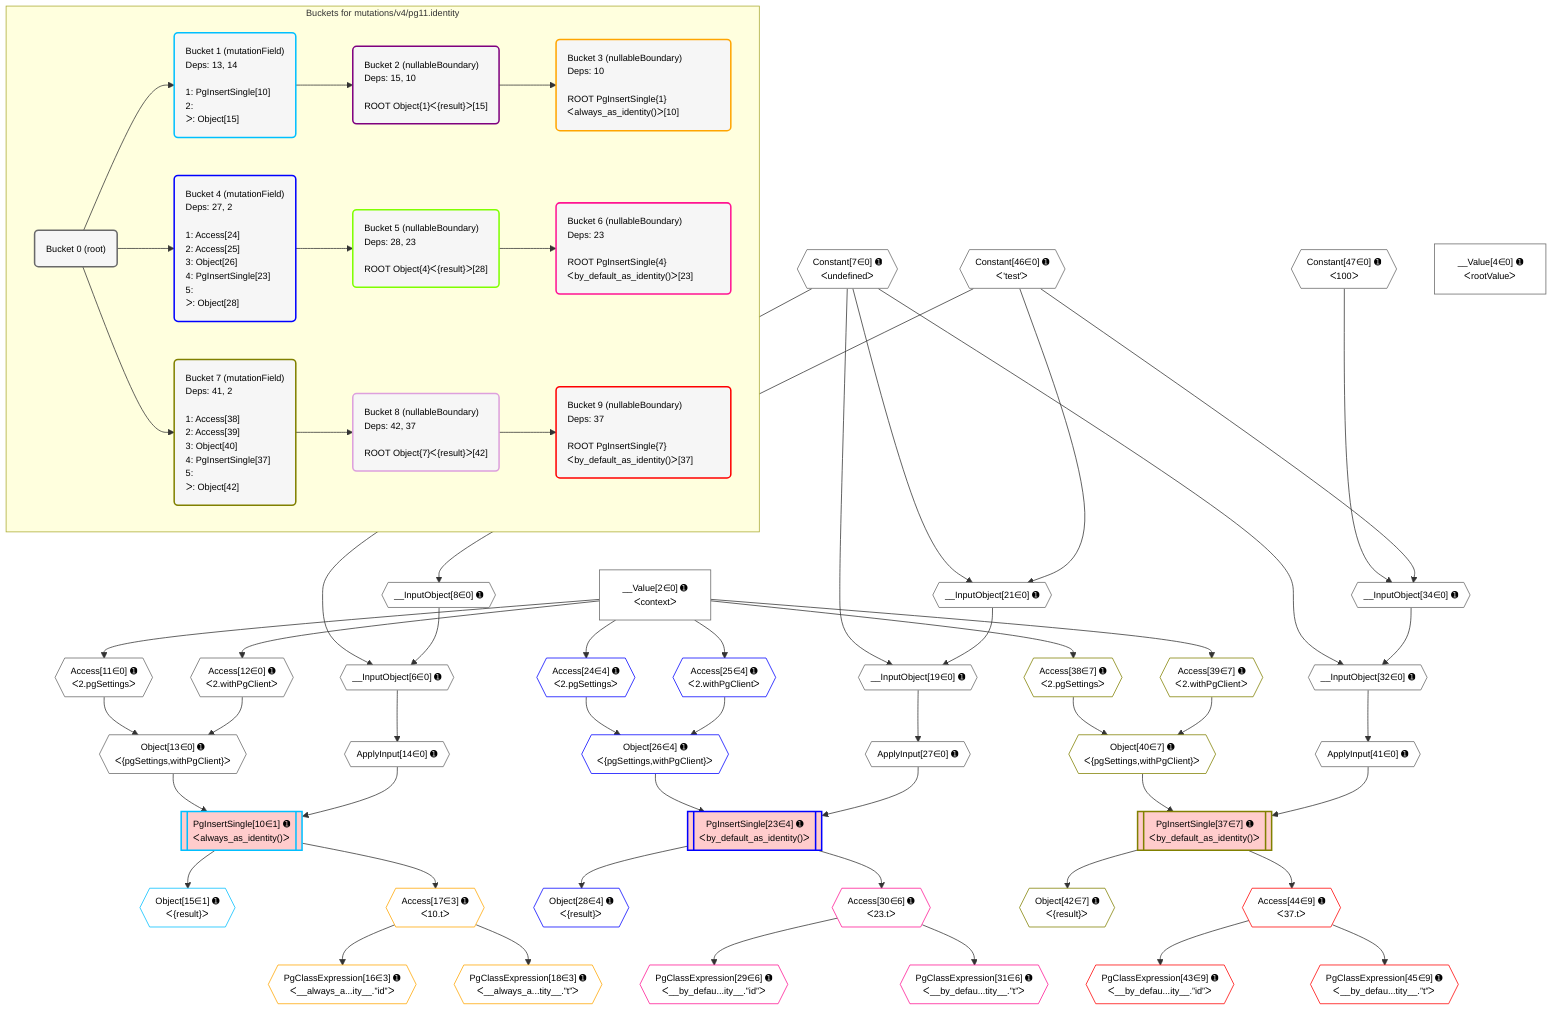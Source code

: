 %%{init: {'themeVariables': { 'fontSize': '12px'}}}%%
graph TD
    classDef path fill:#eee,stroke:#000,color:#000
    classDef plan fill:#fff,stroke-width:1px,color:#000
    classDef itemplan fill:#fff,stroke-width:2px,color:#000
    classDef unbatchedplan fill:#dff,stroke-width:1px,color:#000
    classDef sideeffectplan fill:#fcc,stroke-width:2px,color:#000
    classDef bucket fill:#f6f6f6,color:#000,stroke-width:2px,text-align:left


    %% plan dependencies
    __InputObject6{{"__InputObject[6∈0] ➊"}}:::plan
    Constant7{{"Constant[7∈0] ➊<br />ᐸundefinedᐳ"}}:::plan
    __InputObject8{{"__InputObject[8∈0] ➊"}}:::plan
    Constant7 & __InputObject8 --> __InputObject6
    Object13{{"Object[13∈0] ➊<br />ᐸ{pgSettings,withPgClient}ᐳ"}}:::plan
    Access11{{"Access[11∈0] ➊<br />ᐸ2.pgSettingsᐳ"}}:::plan
    Access12{{"Access[12∈0] ➊<br />ᐸ2.withPgClientᐳ"}}:::plan
    Access11 & Access12 --> Object13
    __InputObject19{{"__InputObject[19∈0] ➊"}}:::plan
    __InputObject21{{"__InputObject[21∈0] ➊"}}:::plan
    Constant7 & __InputObject21 --> __InputObject19
    Constant46{{"Constant[46∈0] ➊<br />ᐸ'test'ᐳ"}}:::plan
    Constant7 & Constant46 --> __InputObject21
    __InputObject32{{"__InputObject[32∈0] ➊"}}:::plan
    __InputObject34{{"__InputObject[34∈0] ➊"}}:::plan
    Constant7 & __InputObject34 --> __InputObject32
    Constant47{{"Constant[47∈0] ➊<br />ᐸ100ᐳ"}}:::plan
    Constant47 & Constant46 --> __InputObject34
    Constant46 --> __InputObject8
    __Value2["__Value[2∈0] ➊<br />ᐸcontextᐳ"]:::plan
    __Value2 --> Access11
    __Value2 --> Access12
    ApplyInput14{{"ApplyInput[14∈0] ➊"}}:::plan
    __InputObject6 --> ApplyInput14
    ApplyInput27{{"ApplyInput[27∈0] ➊"}}:::plan
    __InputObject19 --> ApplyInput27
    ApplyInput41{{"ApplyInput[41∈0] ➊"}}:::plan
    __InputObject32 --> ApplyInput41
    __Value4["__Value[4∈0] ➊<br />ᐸrootValueᐳ"]:::plan
    PgInsertSingle10[["PgInsertSingle[10∈1] ➊<br />ᐸalways_as_identity()ᐳ"]]:::sideeffectplan
    Object13 & ApplyInput14 --> PgInsertSingle10
    Object15{{"Object[15∈1] ➊<br />ᐸ{result}ᐳ"}}:::plan
    PgInsertSingle10 --> Object15
    PgClassExpression16{{"PgClassExpression[16∈3] ➊<br />ᐸ__always_a...ity__.”id”ᐳ"}}:::plan
    Access17{{"Access[17∈3] ➊<br />ᐸ10.tᐳ"}}:::plan
    Access17 --> PgClassExpression16
    PgInsertSingle10 --> Access17
    PgClassExpression18{{"PgClassExpression[18∈3] ➊<br />ᐸ__always_a...tity__.”t”ᐳ"}}:::plan
    Access17 --> PgClassExpression18
    PgInsertSingle23[["PgInsertSingle[23∈4] ➊<br />ᐸby_default_as_identity()ᐳ"]]:::sideeffectplan
    Object26{{"Object[26∈4] ➊<br />ᐸ{pgSettings,withPgClient}ᐳ"}}:::plan
    Object26 & ApplyInput27 --> PgInsertSingle23
    Access24{{"Access[24∈4] ➊<br />ᐸ2.pgSettingsᐳ"}}:::plan
    Access25{{"Access[25∈4] ➊<br />ᐸ2.withPgClientᐳ"}}:::plan
    Access24 & Access25 --> Object26
    __Value2 --> Access24
    __Value2 --> Access25
    Object28{{"Object[28∈4] ➊<br />ᐸ{result}ᐳ"}}:::plan
    PgInsertSingle23 --> Object28
    PgClassExpression29{{"PgClassExpression[29∈6] ➊<br />ᐸ__by_defau...ity__.”id”ᐳ"}}:::plan
    Access30{{"Access[30∈6] ➊<br />ᐸ23.tᐳ"}}:::plan
    Access30 --> PgClassExpression29
    PgInsertSingle23 --> Access30
    PgClassExpression31{{"PgClassExpression[31∈6] ➊<br />ᐸ__by_defau...tity__.”t”ᐳ"}}:::plan
    Access30 --> PgClassExpression31
    PgInsertSingle37[["PgInsertSingle[37∈7] ➊<br />ᐸby_default_as_identity()ᐳ"]]:::sideeffectplan
    Object40{{"Object[40∈7] ➊<br />ᐸ{pgSettings,withPgClient}ᐳ"}}:::plan
    Object40 & ApplyInput41 --> PgInsertSingle37
    Access38{{"Access[38∈7] ➊<br />ᐸ2.pgSettingsᐳ"}}:::plan
    Access39{{"Access[39∈7] ➊<br />ᐸ2.withPgClientᐳ"}}:::plan
    Access38 & Access39 --> Object40
    __Value2 --> Access38
    __Value2 --> Access39
    Object42{{"Object[42∈7] ➊<br />ᐸ{result}ᐳ"}}:::plan
    PgInsertSingle37 --> Object42
    PgClassExpression43{{"PgClassExpression[43∈9] ➊<br />ᐸ__by_defau...ity__.”id”ᐳ"}}:::plan
    Access44{{"Access[44∈9] ➊<br />ᐸ37.tᐳ"}}:::plan
    Access44 --> PgClassExpression43
    PgInsertSingle37 --> Access44
    PgClassExpression45{{"PgClassExpression[45∈9] ➊<br />ᐸ__by_defau...tity__.”t”ᐳ"}}:::plan
    Access44 --> PgClassExpression45

    %% define steps

    subgraph "Buckets for mutations/v4/pg11.identity"
    Bucket0("Bucket 0 (root)"):::bucket
    classDef bucket0 stroke:#696969
    class Bucket0,__Value2,__Value4,__InputObject6,Constant7,__InputObject8,Access11,Access12,Object13,ApplyInput14,__InputObject19,__InputObject21,ApplyInput27,__InputObject32,__InputObject34,ApplyInput41,Constant46,Constant47 bucket0
    Bucket1("Bucket 1 (mutationField)<br />Deps: 13, 14<br /><br />1: PgInsertSingle[10]<br />2: <br />ᐳ: Object[15]"):::bucket
    classDef bucket1 stroke:#00bfff
    class Bucket1,PgInsertSingle10,Object15 bucket1
    Bucket2("Bucket 2 (nullableBoundary)<br />Deps: 15, 10<br /><br />ROOT Object{1}ᐸ{result}ᐳ[15]"):::bucket
    classDef bucket2 stroke:#7f007f
    class Bucket2 bucket2
    Bucket3("Bucket 3 (nullableBoundary)<br />Deps: 10<br /><br />ROOT PgInsertSingle{1}ᐸalways_as_identity()ᐳ[10]"):::bucket
    classDef bucket3 stroke:#ffa500
    class Bucket3,PgClassExpression16,Access17,PgClassExpression18 bucket3
    Bucket4("Bucket 4 (mutationField)<br />Deps: 27, 2<br /><br />1: Access[24]<br />2: Access[25]<br />3: Object[26]<br />4: PgInsertSingle[23]<br />5: <br />ᐳ: Object[28]"):::bucket
    classDef bucket4 stroke:#0000ff
    class Bucket4,PgInsertSingle23,Access24,Access25,Object26,Object28 bucket4
    Bucket5("Bucket 5 (nullableBoundary)<br />Deps: 28, 23<br /><br />ROOT Object{4}ᐸ{result}ᐳ[28]"):::bucket
    classDef bucket5 stroke:#7fff00
    class Bucket5 bucket5
    Bucket6("Bucket 6 (nullableBoundary)<br />Deps: 23<br /><br />ROOT PgInsertSingle{4}ᐸby_default_as_identity()ᐳ[23]"):::bucket
    classDef bucket6 stroke:#ff1493
    class Bucket6,PgClassExpression29,Access30,PgClassExpression31 bucket6
    Bucket7("Bucket 7 (mutationField)<br />Deps: 41, 2<br /><br />1: Access[38]<br />2: Access[39]<br />3: Object[40]<br />4: PgInsertSingle[37]<br />5: <br />ᐳ: Object[42]"):::bucket
    classDef bucket7 stroke:#808000
    class Bucket7,PgInsertSingle37,Access38,Access39,Object40,Object42 bucket7
    Bucket8("Bucket 8 (nullableBoundary)<br />Deps: 42, 37<br /><br />ROOT Object{7}ᐸ{result}ᐳ[42]"):::bucket
    classDef bucket8 stroke:#dda0dd
    class Bucket8 bucket8
    Bucket9("Bucket 9 (nullableBoundary)<br />Deps: 37<br /><br />ROOT PgInsertSingle{7}ᐸby_default_as_identity()ᐳ[37]"):::bucket
    classDef bucket9 stroke:#ff0000
    class Bucket9,PgClassExpression43,Access44,PgClassExpression45 bucket9
    Bucket0 --> Bucket1 & Bucket4 & Bucket7
    Bucket1 --> Bucket2
    Bucket2 --> Bucket3
    Bucket4 --> Bucket5
    Bucket5 --> Bucket6
    Bucket7 --> Bucket8
    Bucket8 --> Bucket9
    end